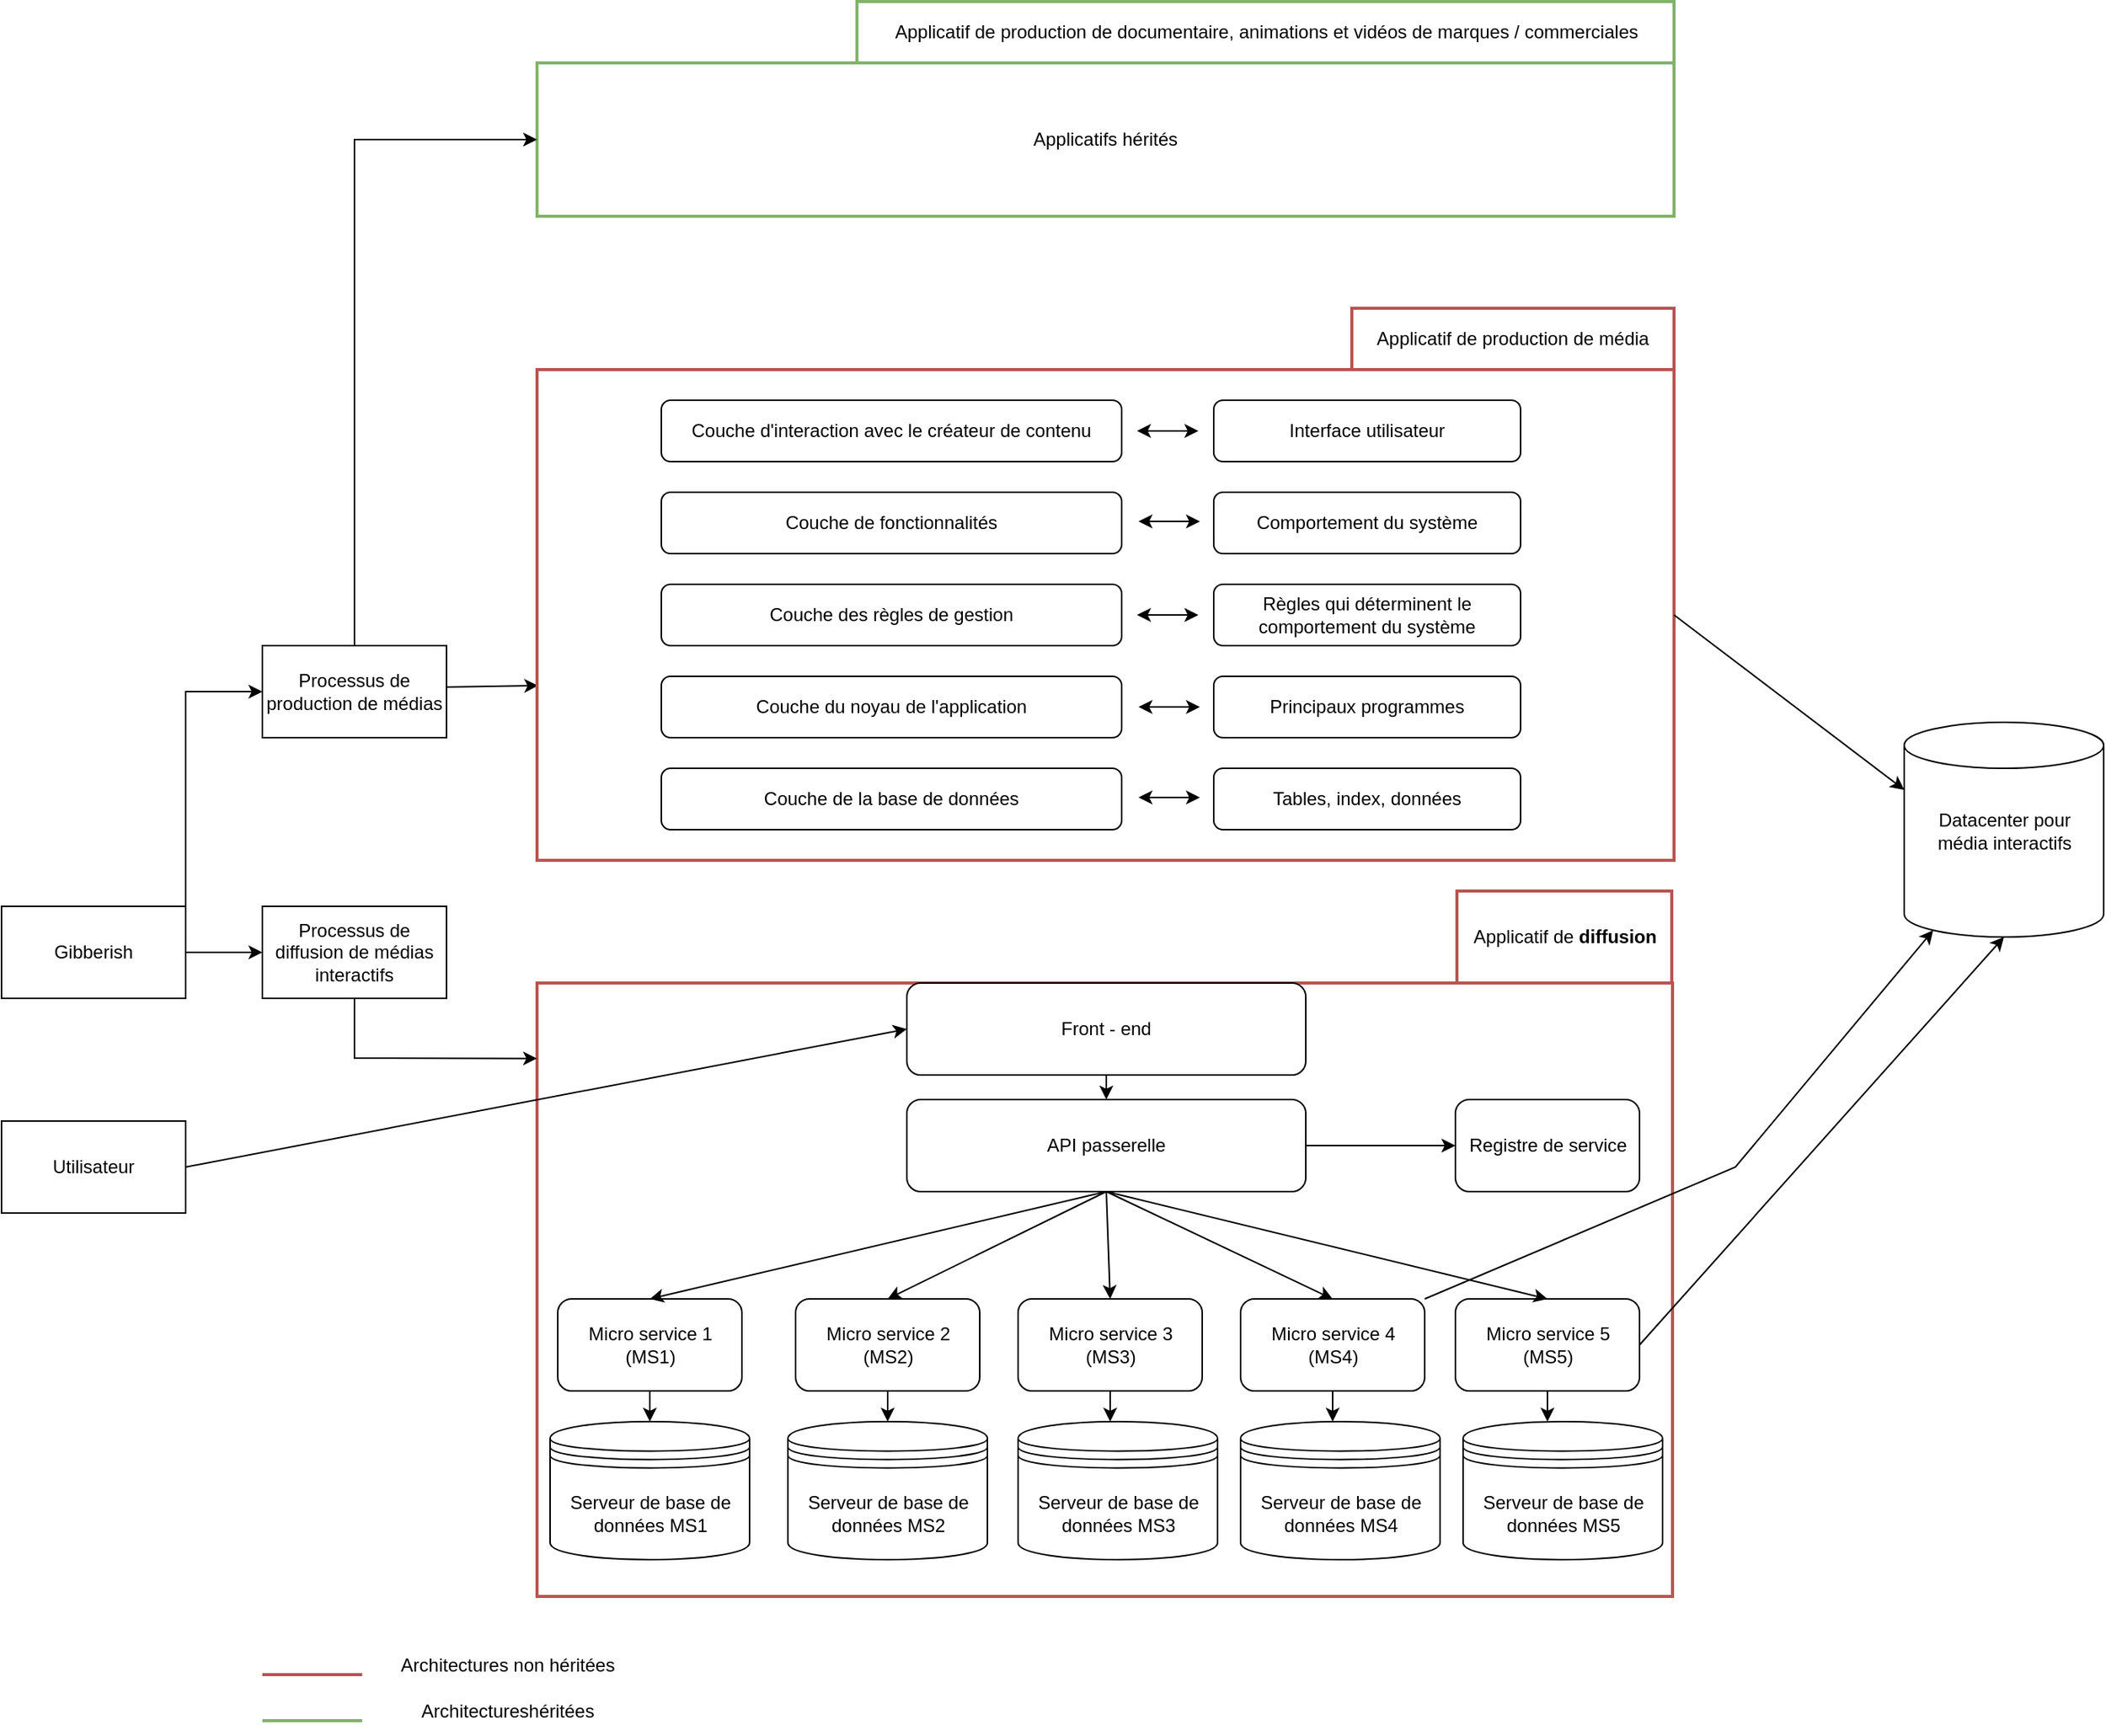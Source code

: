 <mxfile version="20.5.3" type="github">
  <diagram id="J4lTsCqaWdvs94E4tDBU" name="Page-1">
    <mxGraphModel dx="2031" dy="1034" grid="1" gridSize="10" guides="1" tooltips="1" connect="1" arrows="1" fold="1" page="1" pageScale="1" pageWidth="827" pageHeight="1169" math="0" shadow="0">
      <root>
        <mxCell id="0" />
        <mxCell id="1" parent="0" />
        <mxCell id="wo86FMuEZb9ytW6Cp0ga-19" value="" style="rounded=0;whiteSpace=wrap;html=1;strokeWidth=2;fillColor=none;strokeColor=#b85450;" parent="1" vertex="1">
          <mxGeometry x="359" y="670" width="740" height="400" as="geometry" />
        </mxCell>
        <mxCell id="wo86FMuEZb9ytW6Cp0ga-26" value="Gibberish" style="rounded=0;whiteSpace=wrap;html=1;strokeWidth=1;fillColor=none;" parent="1" vertex="1">
          <mxGeometry x="10" y="620" width="120" height="60" as="geometry" />
        </mxCell>
        <mxCell id="wo86FMuEZb9ytW6Cp0ga-28" value="Processus de diffusion de médias interactifs" style="rounded=0;whiteSpace=wrap;html=1;strokeWidth=1;fillColor=none;" parent="1" vertex="1">
          <mxGeometry x="180" y="620" width="120" height="60" as="geometry" />
        </mxCell>
        <mxCell id="xsgijD-SskbSGqHChYv_-15" value="" style="endArrow=classic;html=1;rounded=0;exitX=0.5;exitY=1;exitDx=0;exitDy=0;entryX=0;entryY=0.123;entryDx=0;entryDy=0;entryPerimeter=0;" parent="1" source="wo86FMuEZb9ytW6Cp0ga-28" target="wo86FMuEZb9ytW6Cp0ga-19" edge="1">
          <mxGeometry width="50" height="50" relative="1" as="geometry">
            <mxPoint x="560" y="850" as="sourcePoint" />
            <mxPoint x="280" y="650" as="targetPoint" />
            <Array as="points">
              <mxPoint x="240" y="719" />
            </Array>
          </mxGeometry>
        </mxCell>
        <mxCell id="xsgijD-SskbSGqHChYv_-29" value="" style="endArrow=classic;html=1;rounded=0;strokeColor=#000000;exitX=1;exitY=0.5;exitDx=0;exitDy=0;entryX=0;entryY=0.5;entryDx=0;entryDy=0;" parent="1" source="wo86FMuEZb9ytW6Cp0ga-26" target="wo86FMuEZb9ytW6Cp0ga-28" edge="1">
          <mxGeometry width="50" height="50" relative="1" as="geometry">
            <mxPoint x="760" y="800" as="sourcePoint" />
            <mxPoint x="810" y="750" as="targetPoint" />
          </mxGeometry>
        </mxCell>
        <mxCell id="xsgijD-SskbSGqHChYv_-30" value="" style="endArrow=classic;html=1;rounded=0;strokeColor=#000000;exitX=1;exitY=0.5;exitDx=0;exitDy=0;entryX=0;entryY=0.5;entryDx=0;entryDy=0;" parent="1" source="wo86FMuEZb9ytW6Cp0ga-26" target="xsgijD-SskbSGqHChYv_-33" edge="1">
          <mxGeometry width="50" height="50" relative="1" as="geometry">
            <mxPoint x="760" y="660" as="sourcePoint" />
            <mxPoint x="130" y="470" as="targetPoint" />
            <Array as="points">
              <mxPoint x="130" y="480" />
            </Array>
          </mxGeometry>
        </mxCell>
        <mxCell id="xsgijD-SskbSGqHChYv_-31" value="Applicatifs hérités" style="rounded=0;whiteSpace=wrap;html=1;strokeWidth=2;fillColor=none;strokeColor=#82b366;" parent="1" vertex="1">
          <mxGeometry x="359" y="70" width="741" height="100" as="geometry" />
        </mxCell>
        <mxCell id="xsgijD-SskbSGqHChYv_-32" value="Applicatif de production de documentaire, animations et vidéos de marques / commerciales" style="rounded=0;whiteSpace=wrap;html=1;strokeWidth=2;fillColor=none;strokeColor=#82b366;" parent="1" vertex="1">
          <mxGeometry x="567.5" y="30" width="532.5" height="40" as="geometry" />
        </mxCell>
        <mxCell id="xsgijD-SskbSGqHChYv_-33" value="Processus de production de médias" style="rounded=0;whiteSpace=wrap;html=1;strokeWidth=1;fillColor=none;" parent="1" vertex="1">
          <mxGeometry x="180" y="450" width="120" height="60" as="geometry" />
        </mxCell>
        <mxCell id="xsgijD-SskbSGqHChYv_-36" value="" style="endArrow=classic;html=1;rounded=0;exitX=0.5;exitY=0;exitDx=0;exitDy=0;entryX=0;entryY=0.5;entryDx=0;entryDy=0;" parent="1" source="xsgijD-SskbSGqHChYv_-33" target="xsgijD-SskbSGqHChYv_-31" edge="1">
          <mxGeometry width="50" height="50" relative="1" as="geometry">
            <mxPoint x="300" y="480.21" as="sourcePoint" />
            <mxPoint x="360" y="479.41" as="targetPoint" />
            <Array as="points">
              <mxPoint x="240" y="120" />
            </Array>
          </mxGeometry>
        </mxCell>
        <mxCell id="xsgijD-SskbSGqHChYv_-38" value="" style="endArrow=classic;html=1;rounded=0;strokeColor=#000000;entryX=0.001;entryY=0.644;entryDx=0;entryDy=0;entryPerimeter=0;" parent="1" target="xsgijD-SskbSGqHChYv_-39" edge="1">
          <mxGeometry width="50" height="50" relative="1" as="geometry">
            <mxPoint x="300" y="477" as="sourcePoint" />
            <mxPoint x="352.5" y="482" as="targetPoint" />
          </mxGeometry>
        </mxCell>
        <mxCell id="xsgijD-SskbSGqHChYv_-39" value="" style="rounded=0;whiteSpace=wrap;html=1;strokeWidth=2;fillColor=none;strokeColor=#b85450;" parent="1" vertex="1">
          <mxGeometry x="359" y="270" width="741" height="320" as="geometry" />
        </mxCell>
        <mxCell id="xsgijD-SskbSGqHChYv_-40" value="Applicatif de production de média" style="rounded=0;whiteSpace=wrap;html=1;strokeWidth=2;fillColor=none;strokeColor=#b85450;" parent="1" vertex="1">
          <mxGeometry x="890" y="230" width="210" height="40" as="geometry" />
        </mxCell>
        <mxCell id="xsgijD-SskbSGqHChYv_-43" value="" style="group" parent="1" vertex="1" connectable="0">
          <mxGeometry x="367.5" y="670" width="730" height="376" as="geometry" />
        </mxCell>
        <mxCell id="SsCDJ0o37DeABF8u1zy4-1" value="API passerelle" style="rounded=1;whiteSpace=wrap;html=1;" parent="xsgijD-SskbSGqHChYv_-43" vertex="1">
          <mxGeometry x="232.5" y="76" width="260" height="60" as="geometry" />
        </mxCell>
        <mxCell id="SsCDJ0o37DeABF8u1zy4-2" value="Registre de service" style="rounded=1;whiteSpace=wrap;html=1;" parent="xsgijD-SskbSGqHChYv_-43" vertex="1">
          <mxGeometry x="590" y="76" width="120" height="60" as="geometry" />
        </mxCell>
        <mxCell id="SsCDJ0o37DeABF8u1zy4-5" value="&lt;div&gt;Micro service 1&lt;br&gt;(MS1)&lt;br&gt;&lt;/div&gt;" style="rounded=1;whiteSpace=wrap;html=1;" parent="xsgijD-SskbSGqHChYv_-43" vertex="1">
          <mxGeometry x="5" y="206" width="120" height="60" as="geometry" />
        </mxCell>
        <mxCell id="SsCDJ0o37DeABF8u1zy4-7" value="&lt;div&gt;Micro service 5&lt;br&gt;(MS5)&lt;br&gt;&lt;/div&gt;" style="rounded=1;whiteSpace=wrap;html=1;" parent="xsgijD-SskbSGqHChYv_-43" vertex="1">
          <mxGeometry x="590" y="206" width="120" height="60" as="geometry" />
        </mxCell>
        <mxCell id="SsCDJ0o37DeABF8u1zy4-12" value="Serveur de base de données MS1" style="shape=datastore;whiteSpace=wrap;html=1;fillColor=none;strokeColor=#000000;" parent="xsgijD-SskbSGqHChYv_-43" vertex="1">
          <mxGeometry y="286" width="130" height="90" as="geometry" />
        </mxCell>
        <mxCell id="SsCDJ0o37DeABF8u1zy4-15" value="Front - end" style="rounded=1;whiteSpace=wrap;html=1;" parent="xsgijD-SskbSGqHChYv_-43" vertex="1">
          <mxGeometry x="232.5" width="260" height="60" as="geometry" />
        </mxCell>
        <mxCell id="SsCDJ0o37DeABF8u1zy4-16" value="" style="endArrow=classic;html=1;rounded=0;entryX=0.5;entryY=0;entryDx=0;entryDy=0;exitX=0.5;exitY=1;exitDx=0;exitDy=0;" parent="xsgijD-SskbSGqHChYv_-43" source="SsCDJ0o37DeABF8u1zy4-15" target="SsCDJ0o37DeABF8u1zy4-1" edge="1">
          <mxGeometry width="50" height="50" relative="1" as="geometry">
            <mxPoint x="264" y="266" as="sourcePoint" />
            <mxPoint x="314" y="216" as="targetPoint" />
          </mxGeometry>
        </mxCell>
        <mxCell id="SsCDJ0o37DeABF8u1zy4-17" value="" style="endArrow=classic;html=1;rounded=0;entryX=0;entryY=0.5;entryDx=0;entryDy=0;exitX=1;exitY=0.5;exitDx=0;exitDy=0;" parent="xsgijD-SskbSGqHChYv_-43" source="SsCDJ0o37DeABF8u1zy4-1" target="SsCDJ0o37DeABF8u1zy4-2" edge="1">
          <mxGeometry width="50" height="50" relative="1" as="geometry">
            <mxPoint x="354" y="150.5" as="sourcePoint" />
            <mxPoint x="314" y="320.5" as="targetPoint" />
          </mxGeometry>
        </mxCell>
        <mxCell id="SsCDJ0o37DeABF8u1zy4-18" value="" style="endArrow=classic;html=1;rounded=0;entryX=0.5;entryY=0;entryDx=0;entryDy=0;exitX=0.5;exitY=1;exitDx=0;exitDy=0;" parent="xsgijD-SskbSGqHChYv_-43" source="SsCDJ0o37DeABF8u1zy4-5" target="SsCDJ0o37DeABF8u1zy4-12" edge="1">
          <mxGeometry width="50" height="50" relative="1" as="geometry">
            <mxPoint x="255" y="296" as="sourcePoint" />
            <mxPoint x="305" y="246" as="targetPoint" />
          </mxGeometry>
        </mxCell>
        <mxCell id="SsCDJ0o37DeABF8u1zy4-23" value="&lt;div&gt;Micro service 4&lt;br&gt;(MS4)&lt;br&gt;&lt;/div&gt;" style="rounded=1;whiteSpace=wrap;html=1;" parent="xsgijD-SskbSGqHChYv_-43" vertex="1">
          <mxGeometry x="450" y="206" width="120" height="60" as="geometry" />
        </mxCell>
        <mxCell id="SsCDJ0o37DeABF8u1zy4-28" value="" style="endArrow=classic;html=1;rounded=0;entryX=0.5;entryY=0;entryDx=0;entryDy=0;exitX=0.5;exitY=1;exitDx=0;exitDy=0;" parent="xsgijD-SskbSGqHChYv_-43" source="SsCDJ0o37DeABF8u1zy4-23" edge="1">
          <mxGeometry width="50" height="50" relative="1" as="geometry">
            <mxPoint x="880" y="266" as="sourcePoint" />
            <mxPoint x="510" y="286" as="targetPoint" />
          </mxGeometry>
        </mxCell>
        <mxCell id="SsCDJ0o37DeABF8u1zy4-29" value="" style="endArrow=classic;html=1;rounded=0;entryX=0.5;entryY=0;entryDx=0;entryDy=0;exitX=0.5;exitY=1;exitDx=0;exitDy=0;" parent="xsgijD-SskbSGqHChYv_-43" source="SsCDJ0o37DeABF8u1zy4-7" edge="1">
          <mxGeometry width="50" height="50" relative="1" as="geometry">
            <mxPoint x="627" y="373" as="sourcePoint" />
            <mxPoint x="650" y="286" as="targetPoint" />
          </mxGeometry>
        </mxCell>
        <mxCell id="SsCDJ0o37DeABF8u1zy4-33" value="&lt;div&gt;Micro service 2&lt;br&gt;(MS2)&lt;br&gt;&lt;/div&gt;" style="rounded=1;whiteSpace=wrap;html=1;" parent="xsgijD-SskbSGqHChYv_-43" vertex="1">
          <mxGeometry x="160" y="206" width="120" height="60" as="geometry" />
        </mxCell>
        <mxCell id="SsCDJ0o37DeABF8u1zy4-35" value="" style="endArrow=classic;html=1;rounded=0;entryX=0.5;entryY=0;entryDx=0;entryDy=0;exitX=0.5;exitY=1;exitDx=0;exitDy=0;" parent="xsgijD-SskbSGqHChYv_-43" source="SsCDJ0o37DeABF8u1zy4-33" edge="1">
          <mxGeometry width="50" height="50" relative="1" as="geometry">
            <mxPoint x="410" y="296" as="sourcePoint" />
            <mxPoint x="220" y="286" as="targetPoint" />
          </mxGeometry>
        </mxCell>
        <mxCell id="SsCDJ0o37DeABF8u1zy4-40" value="&lt;div&gt;Micro service 3&lt;br&gt;(MS3)&lt;br&gt;&lt;/div&gt;" style="rounded=1;whiteSpace=wrap;html=1;" parent="xsgijD-SskbSGqHChYv_-43" vertex="1">
          <mxGeometry x="305" y="206" width="120" height="60" as="geometry" />
        </mxCell>
        <mxCell id="SsCDJ0o37DeABF8u1zy4-42" value="" style="endArrow=classic;html=1;rounded=0;entryX=0.5;entryY=0;entryDx=0;entryDy=0;exitX=0.5;exitY=1;exitDx=0;exitDy=0;" parent="xsgijD-SskbSGqHChYv_-43" source="SsCDJ0o37DeABF8u1zy4-40" edge="1">
          <mxGeometry width="50" height="50" relative="1" as="geometry">
            <mxPoint x="555" y="296" as="sourcePoint" />
            <mxPoint x="365" y="286" as="targetPoint" />
          </mxGeometry>
        </mxCell>
        <mxCell id="SsCDJ0o37DeABF8u1zy4-48" value="" style="endArrow=classic;html=1;rounded=0;entryX=0.5;entryY=0;entryDx=0;entryDy=0;exitX=0.5;exitY=1;exitDx=0;exitDy=0;startArrow=none;" parent="xsgijD-SskbSGqHChYv_-43" target="SsCDJ0o37DeABF8u1zy4-5" edge="1">
          <mxGeometry width="50" height="50" relative="1" as="geometry">
            <mxPoint x="65" y="206" as="sourcePoint" />
            <mxPoint x="390" y="226" as="targetPoint" />
          </mxGeometry>
        </mxCell>
        <mxCell id="xsgijD-SskbSGqHChYv_-3" value="" style="endArrow=classic;html=1;rounded=0;entryX=0.5;entryY=0;entryDx=0;entryDy=0;exitX=0.5;exitY=1;exitDx=0;exitDy=0;fillColor=#e1d5e7;strokeColor=#000000;" parent="xsgijD-SskbSGqHChYv_-43" source="SsCDJ0o37DeABF8u1zy4-1" target="SsCDJ0o37DeABF8u1zy4-5" edge="1">
          <mxGeometry width="50" height="50" relative="1" as="geometry">
            <mxPoint x="190" y="126" as="sourcePoint" />
            <mxPoint x="65" y="176" as="targetPoint" />
          </mxGeometry>
        </mxCell>
        <mxCell id="xsgijD-SskbSGqHChYv_-5" value="" style="endArrow=classic;html=1;rounded=0;entryX=0.5;entryY=0;entryDx=0;entryDy=0;exitX=0.5;exitY=1;exitDx=0;exitDy=0;fillColor=#e1d5e7;strokeColor=#000000;" parent="xsgijD-SskbSGqHChYv_-43" source="SsCDJ0o37DeABF8u1zy4-1" target="SsCDJ0o37DeABF8u1zy4-33" edge="1">
          <mxGeometry width="50" height="50" relative="1" as="geometry">
            <mxPoint x="505" y="116" as="sourcePoint" />
            <mxPoint x="217.5" y="176" as="targetPoint" />
          </mxGeometry>
        </mxCell>
        <mxCell id="xsgijD-SskbSGqHChYv_-7" value="" style="endArrow=classic;html=1;rounded=0;entryX=0.5;entryY=0;entryDx=0;entryDy=0;exitX=0.5;exitY=1;exitDx=0;exitDy=0;fillColor=#e1d5e7;strokeColor=#000000;" parent="xsgijD-SskbSGqHChYv_-43" source="SsCDJ0o37DeABF8u1zy4-1" target="SsCDJ0o37DeABF8u1zy4-40" edge="1">
          <mxGeometry width="50" height="50" relative="1" as="geometry">
            <mxPoint x="660" y="126" as="sourcePoint" />
            <mxPoint x="362.5" y="176" as="targetPoint" />
          </mxGeometry>
        </mxCell>
        <mxCell id="xsgijD-SskbSGqHChYv_-9" value="" style="endArrow=classic;html=1;rounded=0;entryX=0.5;entryY=0;entryDx=0;entryDy=0;exitX=0.5;exitY=1;exitDx=0;exitDy=0;fillColor=#e1d5e7;strokeColor=#000000;" parent="xsgijD-SskbSGqHChYv_-43" source="SsCDJ0o37DeABF8u1zy4-1" target="SsCDJ0o37DeABF8u1zy4-23" edge="1">
          <mxGeometry width="50" height="50" relative="1" as="geometry">
            <mxPoint x="812" y="126" as="sourcePoint" />
            <mxPoint x="508.5" y="176" as="targetPoint" />
          </mxGeometry>
        </mxCell>
        <mxCell id="xsgijD-SskbSGqHChYv_-11" value="" style="endArrow=classic;html=1;rounded=0;entryX=0.5;entryY=0;entryDx=0;entryDy=0;exitX=0.5;exitY=1;exitDx=0;exitDy=0;fillColor=#e1d5e7;strokeColor=#000000;" parent="xsgijD-SskbSGqHChYv_-43" source="SsCDJ0o37DeABF8u1zy4-1" target="SsCDJ0o37DeABF8u1zy4-7" edge="1">
          <mxGeometry width="50" height="50" relative="1" as="geometry">
            <mxPoint x="955" y="126" as="sourcePoint" />
            <mxPoint x="650" y="176" as="targetPoint" />
            <Array as="points" />
          </mxGeometry>
        </mxCell>
        <mxCell id="xsgijD-SskbSGqHChYv_-23" value="Serveur de base de données MS2" style="shape=datastore;whiteSpace=wrap;html=1;fillColor=none;strokeColor=#000000;" parent="xsgijD-SskbSGqHChYv_-43" vertex="1">
          <mxGeometry x="155" y="286" width="130" height="90" as="geometry" />
        </mxCell>
        <mxCell id="xsgijD-SskbSGqHChYv_-24" value="Serveur de base de données MS3" style="shape=datastore;whiteSpace=wrap;html=1;fillColor=none;strokeColor=#000000;" parent="xsgijD-SskbSGqHChYv_-43" vertex="1">
          <mxGeometry x="305" y="286" width="130" height="90" as="geometry" />
        </mxCell>
        <mxCell id="xsgijD-SskbSGqHChYv_-25" value="Serveur de base de données MS4" style="shape=datastore;whiteSpace=wrap;html=1;fillColor=none;strokeColor=#000000;" parent="xsgijD-SskbSGqHChYv_-43" vertex="1">
          <mxGeometry x="450" y="286" width="130" height="90" as="geometry" />
        </mxCell>
        <mxCell id="xsgijD-SskbSGqHChYv_-26" value="Serveur de base de données MS5" style="shape=datastore;whiteSpace=wrap;html=1;fillColor=none;strokeColor=#000000;" parent="xsgijD-SskbSGqHChYv_-43" vertex="1">
          <mxGeometry x="595" y="286" width="130" height="90" as="geometry" />
        </mxCell>
        <mxCell id="wo86FMuEZb9ytW6Cp0ga-20" value="Applicatif de &lt;b&gt;diffusion&lt;/b&gt;" style="rounded=0;whiteSpace=wrap;html=1;strokeWidth=2;fillColor=none;strokeColor=#b85450;" parent="xsgijD-SskbSGqHChYv_-43" vertex="1">
          <mxGeometry x="591" y="-60" width="140" height="60" as="geometry" />
        </mxCell>
        <mxCell id="xsgijD-SskbSGqHChYv_-59" value="" style="group" parent="1" vertex="1" connectable="0">
          <mxGeometry x="440" y="290" width="560" height="280" as="geometry" />
        </mxCell>
        <mxCell id="xsgijD-SskbSGqHChYv_-44" value="Couche d&#39;interaction avec le créateur de contenu" style="rounded=1;whiteSpace=wrap;html=1;" parent="xsgijD-SskbSGqHChYv_-59" vertex="1">
          <mxGeometry width="300" height="40" as="geometry" />
        </mxCell>
        <mxCell id="xsgijD-SskbSGqHChYv_-45" value="" style="endArrow=classic;startArrow=classic;html=1;rounded=0;" parent="xsgijD-SskbSGqHChYv_-59" edge="1">
          <mxGeometry width="50" height="50" relative="1" as="geometry">
            <mxPoint x="310" y="20" as="sourcePoint" />
            <mxPoint x="350" y="20" as="targetPoint" />
          </mxGeometry>
        </mxCell>
        <mxCell id="xsgijD-SskbSGqHChYv_-46" value="Interface utilisateur" style="rounded=1;whiteSpace=wrap;html=1;" parent="xsgijD-SskbSGqHChYv_-59" vertex="1">
          <mxGeometry x="360" width="200" height="40" as="geometry" />
        </mxCell>
        <mxCell id="xsgijD-SskbSGqHChYv_-47" value="Comportement du système" style="rounded=1;whiteSpace=wrap;html=1;" parent="xsgijD-SskbSGqHChYv_-59" vertex="1">
          <mxGeometry x="360" y="60" width="200" height="40" as="geometry" />
        </mxCell>
        <mxCell id="xsgijD-SskbSGqHChYv_-48" value="" style="endArrow=classic;startArrow=classic;html=1;rounded=0;" parent="xsgijD-SskbSGqHChYv_-59" edge="1">
          <mxGeometry width="50" height="50" relative="1" as="geometry">
            <mxPoint x="311" y="79" as="sourcePoint" />
            <mxPoint x="351" y="79" as="targetPoint" />
          </mxGeometry>
        </mxCell>
        <mxCell id="xsgijD-SskbSGqHChYv_-49" value="Couche de fonctionnalités" style="rounded=1;whiteSpace=wrap;html=1;" parent="xsgijD-SskbSGqHChYv_-59" vertex="1">
          <mxGeometry y="60" width="300" height="40" as="geometry" />
        </mxCell>
        <mxCell id="xsgijD-SskbSGqHChYv_-50" value="Couche des règles de gestion" style="rounded=1;whiteSpace=wrap;html=1;" parent="xsgijD-SskbSGqHChYv_-59" vertex="1">
          <mxGeometry y="120" width="300" height="40" as="geometry" />
        </mxCell>
        <mxCell id="xsgijD-SskbSGqHChYv_-51" value="" style="endArrow=classic;startArrow=classic;html=1;rounded=0;" parent="xsgijD-SskbSGqHChYv_-59" edge="1">
          <mxGeometry width="50" height="50" relative="1" as="geometry">
            <mxPoint x="310" y="140" as="sourcePoint" />
            <mxPoint x="350" y="140" as="targetPoint" />
          </mxGeometry>
        </mxCell>
        <mxCell id="xsgijD-SskbSGqHChYv_-52" value="Règles qui déterminent le comportement du système" style="rounded=1;whiteSpace=wrap;html=1;" parent="xsgijD-SskbSGqHChYv_-59" vertex="1">
          <mxGeometry x="360" y="120" width="200" height="40" as="geometry" />
        </mxCell>
        <mxCell id="xsgijD-SskbSGqHChYv_-53" value="Principaux programmes" style="rounded=1;whiteSpace=wrap;html=1;" parent="xsgijD-SskbSGqHChYv_-59" vertex="1">
          <mxGeometry x="360" y="180" width="200" height="40" as="geometry" />
        </mxCell>
        <mxCell id="xsgijD-SskbSGqHChYv_-54" value="" style="endArrow=classic;startArrow=classic;html=1;rounded=0;" parent="xsgijD-SskbSGqHChYv_-59" edge="1">
          <mxGeometry width="50" height="50" relative="1" as="geometry">
            <mxPoint x="311" y="200" as="sourcePoint" />
            <mxPoint x="351" y="200" as="targetPoint" />
          </mxGeometry>
        </mxCell>
        <mxCell id="xsgijD-SskbSGqHChYv_-55" value="Couche du noyau de l&#39;application" style="rounded=1;whiteSpace=wrap;html=1;" parent="xsgijD-SskbSGqHChYv_-59" vertex="1">
          <mxGeometry y="180" width="300" height="40" as="geometry" />
        </mxCell>
        <mxCell id="xsgijD-SskbSGqHChYv_-56" value="Couche de la base de données" style="rounded=1;whiteSpace=wrap;html=1;" parent="xsgijD-SskbSGqHChYv_-59" vertex="1">
          <mxGeometry y="240" width="300" height="40" as="geometry" />
        </mxCell>
        <mxCell id="xsgijD-SskbSGqHChYv_-57" value="" style="endArrow=classic;startArrow=classic;html=1;rounded=0;" parent="xsgijD-SskbSGqHChYv_-59" edge="1">
          <mxGeometry width="50" height="50" relative="1" as="geometry">
            <mxPoint x="311" y="259" as="sourcePoint" />
            <mxPoint x="351" y="259" as="targetPoint" />
          </mxGeometry>
        </mxCell>
        <mxCell id="xsgijD-SskbSGqHChYv_-58" value="Tables, index, données" style="rounded=1;whiteSpace=wrap;html=1;" parent="xsgijD-SskbSGqHChYv_-59" vertex="1">
          <mxGeometry x="360" y="240" width="200" height="40" as="geometry" />
        </mxCell>
        <mxCell id="xsgijD-SskbSGqHChYv_-60" value="" style="endArrow=none;html=1;rounded=0;strokeColor=#b85450;fillColor=#f8cecc;strokeWidth=2;" parent="1" edge="1">
          <mxGeometry width="50" height="50" relative="1" as="geometry">
            <mxPoint x="180" y="1121" as="sourcePoint" />
            <mxPoint x="245" y="1121" as="targetPoint" />
          </mxGeometry>
        </mxCell>
        <mxCell id="xsgijD-SskbSGqHChYv_-61" value="Architectures non héritées" style="text;html=1;strokeColor=none;fillColor=none;align=center;verticalAlign=middle;whiteSpace=wrap;rounded=0;strokeWidth=2;" parent="1" vertex="1">
          <mxGeometry x="255" y="1100" width="170" height="30" as="geometry" />
        </mxCell>
        <mxCell id="xsgijD-SskbSGqHChYv_-77" value="" style="endArrow=none;html=1;rounded=0;strokeColor=#82b366;fillColor=#d5e8d4;strokeWidth=2;" parent="1" edge="1">
          <mxGeometry width="50" height="50" relative="1" as="geometry">
            <mxPoint x="180" y="1151" as="sourcePoint" />
            <mxPoint x="245" y="1151" as="targetPoint" />
          </mxGeometry>
        </mxCell>
        <mxCell id="xsgijD-SskbSGqHChYv_-78" value="Architectureshéritées" style="text;html=1;strokeColor=none;fillColor=none;align=center;verticalAlign=middle;whiteSpace=wrap;rounded=0;strokeWidth=2;" parent="1" vertex="1">
          <mxGeometry x="255" y="1130" width="170" height="30" as="geometry" />
        </mxCell>
        <mxCell id="uhKhoImz1jcF8LOHJWcz-2" value="" style="group" vertex="1" connectable="0" parent="1">
          <mxGeometry x="1250" y="500" width="130" height="140" as="geometry" />
        </mxCell>
        <mxCell id="uhKhoImz1jcF8LOHJWcz-3" value="" style="shape=cylinder3;whiteSpace=wrap;html=1;boundedLbl=1;backgroundOutline=1;size=15;pointerEvents=0;fontFamily=Helvetica;fontSize=12;fontColor=default;fillColor=none;gradientColor=none;" vertex="1" parent="uhKhoImz1jcF8LOHJWcz-2">
          <mxGeometry width="130" height="140" as="geometry" />
        </mxCell>
        <mxCell id="uhKhoImz1jcF8LOHJWcz-4" value="&lt;div&gt;Datacenter pour &lt;br&gt;&lt;/div&gt;&lt;div&gt;média interactifs&lt;/div&gt;" style="text;html=1;align=center;verticalAlign=middle;resizable=0;points=[];autosize=1;strokeColor=none;fillColor=none;fontSize=12;fontFamily=Helvetica;fontColor=default;" vertex="1" parent="uhKhoImz1jcF8LOHJWcz-2">
          <mxGeometry x="10.003" y="51.333" width="110" height="40" as="geometry" />
        </mxCell>
        <mxCell id="uhKhoImz1jcF8LOHJWcz-5" value="" style="endArrow=classic;html=1;rounded=0;strokeWidth=1;fontFamily=Helvetica;fontSize=12;fontColor=default;entryX=0;entryY=0;entryDx=0;entryDy=44;entryPerimeter=0;exitX=1;exitY=0.5;exitDx=0;exitDy=0;" edge="1" parent="1" source="xsgijD-SskbSGqHChYv_-39">
          <mxGeometry width="50" height="50" relative="1" as="geometry">
            <mxPoint x="1016.0" y="430" as="sourcePoint" />
            <mxPoint x="1250.0" y="544.0" as="targetPoint" />
          </mxGeometry>
        </mxCell>
        <mxCell id="uhKhoImz1jcF8LOHJWcz-6" value="" style="endArrow=classic;html=1;rounded=0;strokeWidth=1;exitX=1;exitY=0.5;exitDx=0;exitDy=0;entryX=0.5;entryY=1;entryDx=0;entryDy=0;entryPerimeter=0;" edge="1" parent="1" source="SsCDJ0o37DeABF8u1zy4-7" target="uhKhoImz1jcF8LOHJWcz-3">
          <mxGeometry width="50" height="50" relative="1" as="geometry">
            <mxPoint x="1110" y="660" as="sourcePoint" />
            <mxPoint x="1160" y="610" as="targetPoint" />
          </mxGeometry>
        </mxCell>
        <mxCell id="uhKhoImz1jcF8LOHJWcz-7" value="" style="endArrow=classic;html=1;rounded=0;strokeWidth=1;entryX=0.145;entryY=1;entryDx=0;entryDy=-4.35;entryPerimeter=0;exitX=1;exitY=0;exitDx=0;exitDy=0;" edge="1" parent="1" source="SsCDJ0o37DeABF8u1zy4-23" target="uhKhoImz1jcF8LOHJWcz-3">
          <mxGeometry width="50" height="50" relative="1" as="geometry">
            <mxPoint x="1110" y="660" as="sourcePoint" />
            <mxPoint x="1160" y="610" as="targetPoint" />
            <Array as="points">
              <mxPoint x="1140" y="790" />
            </Array>
          </mxGeometry>
        </mxCell>
        <mxCell id="uhKhoImz1jcF8LOHJWcz-8" value="Utilisateur" style="rounded=0;whiteSpace=wrap;html=1;" vertex="1" parent="1">
          <mxGeometry x="10" y="760" width="120" height="60" as="geometry" />
        </mxCell>
        <mxCell id="uhKhoImz1jcF8LOHJWcz-9" value="" style="endArrow=classic;html=1;rounded=0;strokeWidth=1;exitX=1;exitY=0.5;exitDx=0;exitDy=0;entryX=0;entryY=0.5;entryDx=0;entryDy=0;" edge="1" parent="1" source="uhKhoImz1jcF8LOHJWcz-8" target="SsCDJ0o37DeABF8u1zy4-15">
          <mxGeometry width="50" height="50" relative="1" as="geometry">
            <mxPoint x="780" y="710" as="sourcePoint" />
            <mxPoint x="830" y="660" as="targetPoint" />
          </mxGeometry>
        </mxCell>
      </root>
    </mxGraphModel>
  </diagram>
</mxfile>
